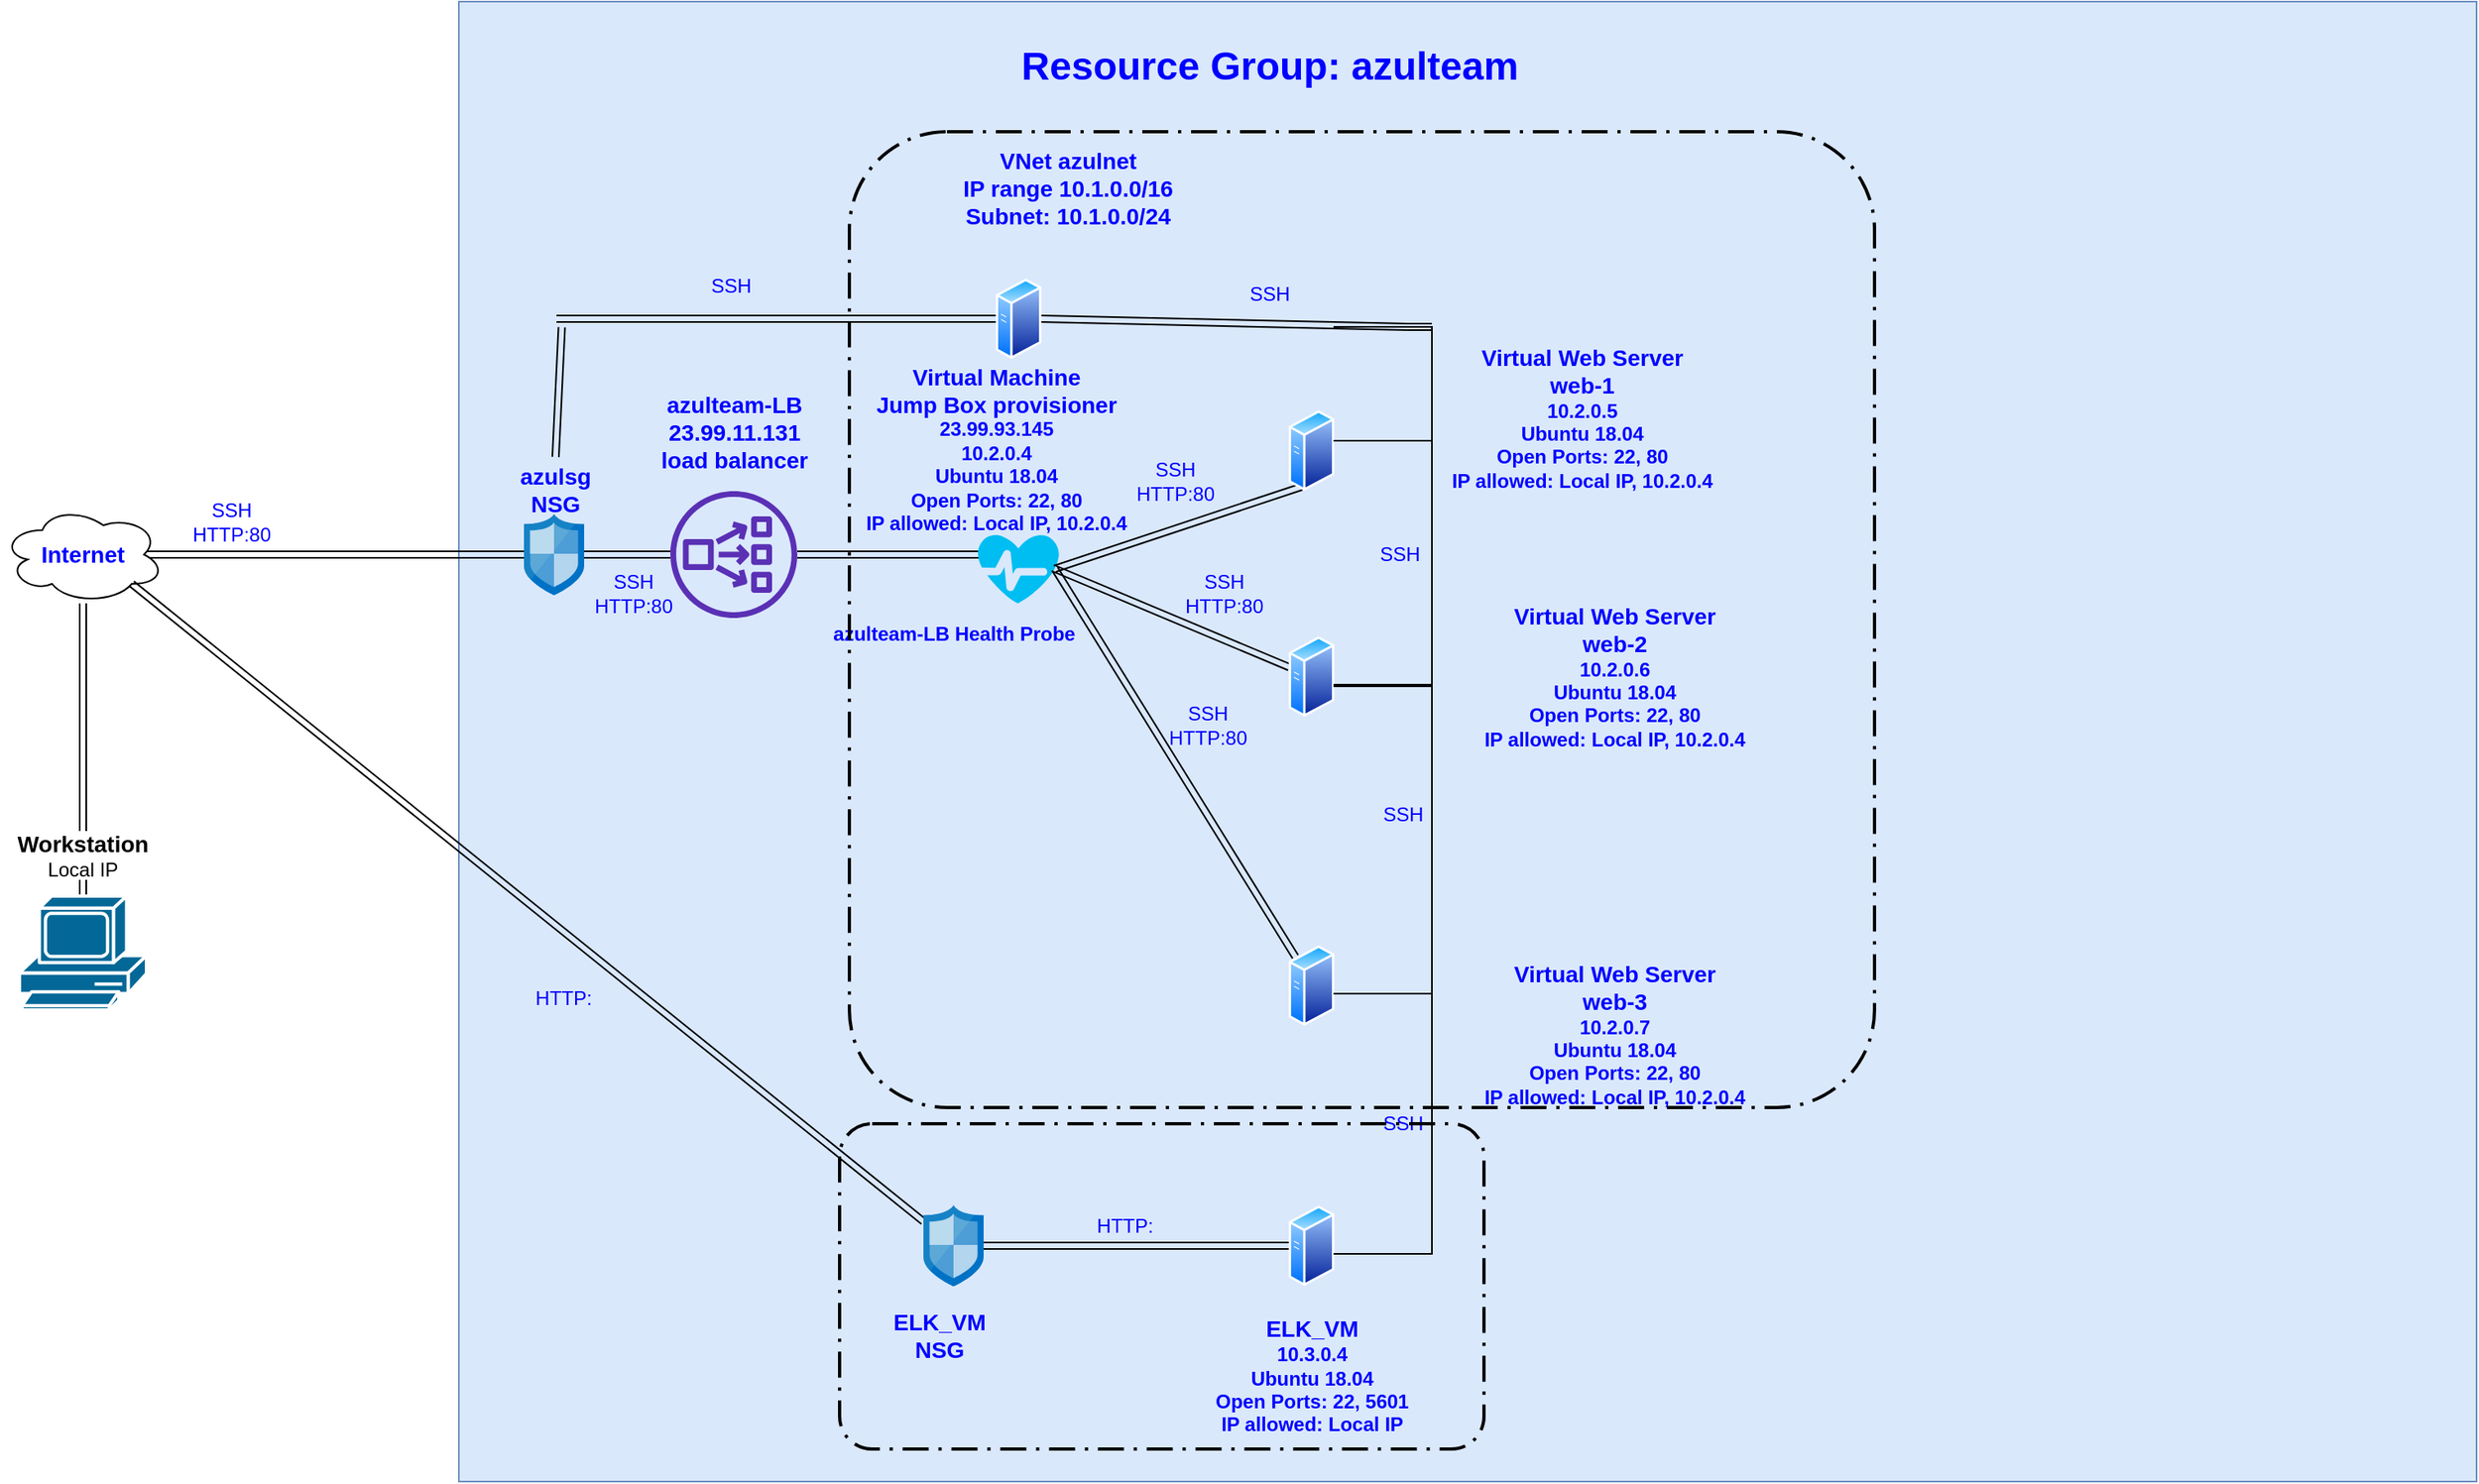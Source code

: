 <mxfile version="13.7.5" type="device"><diagram id="yxUjWMswJass4jMwH2Ex" name="Page-1"><mxGraphModel dx="2414" dy="808" grid="1" gridSize="10" guides="1" tooltips="1" connect="1" arrows="1" fold="1" page="1" pageScale="1" pageWidth="850" pageHeight="1100" math="0" shadow="0"><root><mxCell id="0"/><mxCell id="1" parent="0"/><mxCell id="p44CUsBcDGZFUr8DA2Db-8" value="" style="edgeStyle=orthogonalEdgeStyle;shape=link;rounded=0;orthogonalLoop=1;jettySize=auto;html=1;" edge="1" parent="1" source="p44CUsBcDGZFUr8DA2Db-4" target="p44CUsBcDGZFUr8DA2Db-7"><mxGeometry relative="1" as="geometry"/></mxCell><mxCell id="p44CUsBcDGZFUr8DA2Db-4" value="" style="shape=mxgraph.cisco.computers_and_peripherals.pc;html=1;pointerEvents=1;dashed=0;fillColor=#036897;strokeColor=#ffffff;strokeWidth=2;verticalLabelPosition=bottom;verticalAlign=top;align=center;outlineConnect=0;" vertex="1" parent="1"><mxGeometry x="-720" y="960" width="78" height="70" as="geometry"/></mxCell><mxCell id="p44CUsBcDGZFUr8DA2Db-9" style="edgeStyle=orthogonalEdgeStyle;shape=link;rounded=0;orthogonalLoop=1;jettySize=auto;html=1;" edge="1" parent="1" source="p44CUsBcDGZFUr8DA2Db-7"><mxGeometry relative="1" as="geometry"><mxPoint x="-681" y="780" as="targetPoint"/></mxGeometry></mxCell><mxCell id="p44CUsBcDGZFUr8DA2Db-7" value="&lt;div&gt;&lt;font size=&quot;1&quot;&gt;&lt;b style=&quot;font-size: 14px&quot;&gt;Workstation&lt;/b&gt;&lt;/font&gt;&lt;/div&gt;&lt;div&gt;Local IP&lt;br&gt;&lt;/div&gt;" style="text;html=1;strokeColor=none;fillColor=none;align=center;verticalAlign=middle;whiteSpace=wrap;rounded=0;" vertex="1" parent="1"><mxGeometry x="-706" y="920" width="50" height="30" as="geometry"/></mxCell><mxCell id="p44CUsBcDGZFUr8DA2Db-18" style="edgeStyle=none;shape=link;rounded=0;orthogonalLoop=1;jettySize=auto;html=1;exitX=0.875;exitY=0.5;exitDx=0;exitDy=0;exitPerimeter=0;" edge="1" parent="1" source="p44CUsBcDGZFUr8DA2Db-10" target="p44CUsBcDGZFUr8DA2Db-15"><mxGeometry relative="1" as="geometry"><mxPoint x="-460" y="755" as="targetPoint"/></mxGeometry></mxCell><mxCell id="p44CUsBcDGZFUr8DA2Db-10" value="&lt;font style=&quot;font-size: 14px&quot; color=&quot;#0000FF&quot;&gt;&lt;b&gt;Internet&lt;/b&gt;&lt;/font&gt;" style="ellipse;shape=cloud;whiteSpace=wrap;html=1;align=center;" vertex="1" parent="1"><mxGeometry x="-731" y="720" width="100" height="60" as="geometry"/></mxCell><mxCell id="p44CUsBcDGZFUr8DA2Db-14" value="" style="whiteSpace=wrap;html=1;fillColor=#dae8fc;strokeColor=#6c8ebf;" vertex="1" parent="1"><mxGeometry x="-450" y="410" width="1240" height="910" as="geometry"/></mxCell><mxCell id="p44CUsBcDGZFUr8DA2Db-24" style="edgeStyle=none;shape=link;rounded=0;orthogonalLoop=1;jettySize=auto;html=1;" edge="1" parent="1" source="p44CUsBcDGZFUr8DA2Db-15"><mxGeometry relative="1" as="geometry"><mxPoint x="-480" y="750" as="targetPoint"/></mxGeometry></mxCell><mxCell id="p44CUsBcDGZFUr8DA2Db-15" value="" style="aspect=fixed;html=1;points=[];align=center;image;fontSize=12;image=img/lib/mscae/Network_Security_Groups_Classic.svg;" vertex="1" parent="1"><mxGeometry x="-410" y="725" width="37" height="50" as="geometry"/></mxCell><mxCell id="p44CUsBcDGZFUr8DA2Db-40" style="edgeStyle=none;shape=link;rounded=0;orthogonalLoop=1;jettySize=auto;html=1;entryX=0.051;entryY=0.22;entryDx=0;entryDy=0;entryPerimeter=0;fontColor=#0000FF;" edge="1" parent="1" source="p44CUsBcDGZFUr8DA2Db-16" target="p44CUsBcDGZFUr8DA2Db-14"><mxGeometry relative="1" as="geometry"/></mxCell><mxCell id="p44CUsBcDGZFUr8DA2Db-16" value="&lt;div&gt;&lt;font color=&quot;#0000FF&quot;&gt;&lt;b&gt;&lt;font style=&quot;font-size: 14px&quot;&gt;azulsg&lt;/font&gt;&lt;/b&gt;&lt;/font&gt;&lt;/div&gt;&lt;div&gt;&lt;font color=&quot;#0000FF&quot;&gt;&lt;b&gt;&lt;font style=&quot;font-size: 14px&quot;&gt;NSG&lt;br&gt;&lt;/font&gt;&lt;/b&gt;&lt;/font&gt;&lt;/div&gt;" style="text;html=1;resizable=0;autosize=1;align=center;verticalAlign=middle;points=[];fillColor=none;strokeColor=none;rounded=0;" vertex="1" parent="1"><mxGeometry x="-421.5" y="690" width="60" height="40" as="geometry"/></mxCell><mxCell id="p44CUsBcDGZFUr8DA2Db-27" value="Resource Group: azulteam" style="text;strokeColor=none;fillColor=none;html=1;fontSize=24;fontStyle=1;verticalAlign=middle;align=center;fontColor=#0000FF;" vertex="1" parent="1"><mxGeometry y="430" width="95" height="40" as="geometry"/></mxCell><mxCell id="p44CUsBcDGZFUr8DA2Db-31" style="edgeStyle=none;shape=link;rounded=0;orthogonalLoop=1;jettySize=auto;html=1;fontColor=#0000FF;" edge="1" parent="1" source="p44CUsBcDGZFUr8DA2Db-29" target="p44CUsBcDGZFUr8DA2Db-15"><mxGeometry relative="1" as="geometry"/></mxCell><mxCell id="p44CUsBcDGZFUr8DA2Db-50" style="edgeStyle=none;shape=link;rounded=0;orthogonalLoop=1;jettySize=auto;html=1;entryX=0.22;entryY=0.294;entryDx=0;entryDy=0;entryPerimeter=0;fontColor=#0000FF;" edge="1" parent="1" source="p44CUsBcDGZFUr8DA2Db-29" target="p44CUsBcDGZFUr8DA2Db-44"><mxGeometry relative="1" as="geometry"/></mxCell><mxCell id="p44CUsBcDGZFUr8DA2Db-29" value="" style="outlineConnect=0;fontColor=#232F3E;gradientColor=none;fillColor=#5A30B5;strokeColor=none;dashed=0;verticalLabelPosition=bottom;verticalAlign=top;align=center;html=1;fontSize=12;fontStyle=0;aspect=fixed;pointerEvents=1;shape=mxgraph.aws4.network_load_balancer;" vertex="1" parent="1"><mxGeometry x="-320" y="711" width="78" height="78" as="geometry"/></mxCell><mxCell id="p44CUsBcDGZFUr8DA2Db-32" value="&lt;div&gt;&lt;font color=&quot;#0000FF&quot;&gt;&lt;b&gt;&lt;font style=&quot;font-size: 14px&quot;&gt;azulteam-LB&lt;/font&gt;&lt;/b&gt;&lt;/font&gt;&lt;/div&gt;&lt;div&gt;&lt;font color=&quot;#0000FF&quot;&gt;&lt;b&gt;&lt;font style=&quot;font-size: 14px&quot;&gt;23.99.11.131&lt;br&gt;&lt;/font&gt;&lt;/b&gt;&lt;/font&gt;&lt;/div&gt;&lt;div&gt;&lt;font color=&quot;#0000FF&quot;&gt;&lt;b&gt;&lt;font style=&quot;font-size: 14px&quot;&gt;load balancer&lt;/font&gt;&lt;/b&gt;&lt;/font&gt;&lt;/div&gt;" style="text;html=1;resizable=0;autosize=1;align=center;verticalAlign=middle;points=[];fillColor=none;strokeColor=none;rounded=0;" vertex="1" parent="1"><mxGeometry x="-336" y="650" width="110" height="50" as="geometry"/></mxCell><mxCell id="p44CUsBcDGZFUr8DA2Db-35" value="&lt;div&gt;SSH&lt;br&gt;&lt;/div&gt;&lt;div&gt;HTTP:80&lt;br&gt;&lt;/div&gt;" style="text;html=1;align=center;verticalAlign=middle;resizable=0;points=[];autosize=1;fontColor=#0000FF;" vertex="1" parent="1"><mxGeometry x="-620" y="715" width="60" height="30" as="geometry"/></mxCell><mxCell id="p44CUsBcDGZFUr8DA2Db-36" value="&lt;div&gt;SSH&lt;br&gt;&lt;/div&gt;&lt;div&gt;HTTP:80&lt;br&gt;&lt;/div&gt;" style="text;html=1;align=center;verticalAlign=middle;resizable=0;points=[];autosize=1;fontColor=#0000FF;" vertex="1" parent="1"><mxGeometry x="-373" y="759" width="60" height="30" as="geometry"/></mxCell><mxCell id="p44CUsBcDGZFUr8DA2Db-42" style="edgeStyle=none;shape=link;rounded=0;orthogonalLoop=1;jettySize=auto;html=1;fontColor=#0000FF;" edge="1" parent="1" source="p44CUsBcDGZFUr8DA2Db-37"><mxGeometry relative="1" as="geometry"><mxPoint x="-390" y="605" as="targetPoint"/></mxGeometry></mxCell><mxCell id="p44CUsBcDGZFUr8DA2Db-37" value="" style="aspect=fixed;perimeter=ellipsePerimeter;html=1;align=center;shadow=0;dashed=0;spacingTop=3;image;image=img/lib/active_directory/generic_server.svg;fontColor=#0000FF;" vertex="1" parent="1"><mxGeometry x="-120" y="580" width="28.0" height="50" as="geometry"/></mxCell><mxCell id="p44CUsBcDGZFUr8DA2Db-39" value="&lt;div&gt;&lt;font color=&quot;#0000FF&quot;&gt;&lt;b&gt;&lt;font style=&quot;font-size: 14px&quot;&gt;Virtual Machine&lt;/font&gt;&lt;/b&gt;&lt;/font&gt;&lt;/div&gt;&lt;div&gt;&lt;font color=&quot;#0000FF&quot;&gt;&lt;b&gt;&lt;font style=&quot;font-size: 14px&quot;&gt;Jump Box provisioner&lt;br&gt;&lt;/font&gt;&lt;/b&gt;&lt;/font&gt;&lt;/div&gt;&lt;div&gt;&lt;font style=&quot;font-size: 12px&quot; color=&quot;#0000FF&quot;&gt;&lt;b&gt;&lt;font style=&quot;font-size: 12px&quot;&gt;23.99.93.145&lt;/font&gt;&lt;/b&gt;&lt;/font&gt;&lt;/div&gt;&lt;div&gt;&lt;font style=&quot;font-size: 12px&quot; color=&quot;#0000FF&quot;&gt;&lt;b&gt;&lt;font style=&quot;font-size: 12px&quot;&gt;10.2.0.4&lt;/font&gt;&lt;/b&gt;&lt;/font&gt;&lt;/div&gt;&lt;div&gt;&lt;font style=&quot;font-size: 12px&quot; color=&quot;#0000FF&quot;&gt;&lt;b&gt;&lt;font style=&quot;font-size: 12px&quot;&gt;Ubuntu 18.04&lt;br&gt;&lt;/font&gt;&lt;/b&gt;&lt;/font&gt;&lt;/div&gt;&lt;div&gt;&lt;font style=&quot;font-size: 12px&quot; color=&quot;#0000FF&quot;&gt;&lt;b&gt;&lt;font style=&quot;font-size: 12px&quot;&gt;Open Ports: 22, 80&lt;br&gt;&lt;/font&gt;&lt;/b&gt;&lt;/font&gt;&lt;/div&gt;&lt;div&gt;&lt;font style=&quot;font-size: 12px&quot; color=&quot;#0000FF&quot;&gt;&lt;b&gt;&lt;font style=&quot;font-size: 12px&quot;&gt;IP allowed: Local IP, 10.2.0.4&lt;br&gt;&lt;/font&gt;&lt;/b&gt;&lt;/font&gt;&lt;/div&gt;" style="text;html=1;resizable=0;autosize=1;align=center;verticalAlign=middle;points=[];fillColor=none;strokeColor=none;rounded=0;" vertex="1" parent="1"><mxGeometry x="-210" y="630" width="180" height="110" as="geometry"/></mxCell><mxCell id="p44CUsBcDGZFUr8DA2Db-43" value="&lt;div&gt;SSH&lt;br&gt;&lt;/div&gt;" style="text;html=1;align=center;verticalAlign=middle;resizable=0;points=[];autosize=1;fontColor=#0000FF;" vertex="1" parent="1"><mxGeometry x="-303" y="575" width="40" height="20" as="geometry"/></mxCell><mxCell id="p44CUsBcDGZFUr8DA2Db-44" value="" style="verticalLabelPosition=bottom;html=1;verticalAlign=top;align=center;strokeColor=none;fillColor=#00BEF2;shape=mxgraph.azure.health_monitoring;fontColor=#0000FF;" vertex="1" parent="1"><mxGeometry x="-131" y="737.5" width="50" height="42.5" as="geometry"/></mxCell><mxCell id="p44CUsBcDGZFUr8DA2Db-51" value="&lt;div&gt;&lt;font style=&quot;font-size: 12px&quot; color=&quot;#0000FF&quot;&gt;&lt;b&gt;&lt;font style=&quot;font-size: 12px&quot;&gt;azulteam-LB&lt;/font&gt; Health Probe&lt;font style=&quot;font-size: 12px&quot;&gt;&lt;br&gt;&lt;/font&gt;&lt;/b&gt;&lt;/font&gt;&lt;/div&gt;" style="text;html=1;resizable=0;autosize=1;align=center;verticalAlign=middle;points=[];fillColor=none;strokeColor=none;rounded=0;" vertex="1" parent="1"><mxGeometry x="-226" y="789" width="160" height="20" as="geometry"/></mxCell><mxCell id="p44CUsBcDGZFUr8DA2Db-63" style="edgeStyle=none;shape=link;rounded=0;orthogonalLoop=1;jettySize=auto;html=1;exitX=0.25;exitY=1;exitDx=0;exitDy=0;entryX=0.945;entryY=0.5;entryDx=0;entryDy=0;entryPerimeter=0;fontColor=#0000FF;" edge="1" parent="1" source="p44CUsBcDGZFUr8DA2Db-52" target="p44CUsBcDGZFUr8DA2Db-44"><mxGeometry relative="1" as="geometry"/></mxCell><mxCell id="p44CUsBcDGZFUr8DA2Db-52" value="" style="aspect=fixed;perimeter=ellipsePerimeter;html=1;align=center;shadow=0;dashed=0;spacingTop=3;image;image=img/lib/active_directory/generic_server.svg;fontColor=#0000FF;" vertex="1" parent="1"><mxGeometry x="60" y="661" width="28.0" height="50" as="geometry"/></mxCell><mxCell id="p44CUsBcDGZFUr8DA2Db-60" style="edgeStyle=none;shape=link;rounded=0;orthogonalLoop=1;jettySize=auto;html=1;entryX=0.945;entryY=0.5;entryDx=0;entryDy=0;entryPerimeter=0;fontColor=#0000FF;" edge="1" parent="1" source="p44CUsBcDGZFUr8DA2Db-53" target="p44CUsBcDGZFUr8DA2Db-44"><mxGeometry relative="1" as="geometry"/></mxCell><mxCell id="p44CUsBcDGZFUr8DA2Db-53" value="" style="aspect=fixed;perimeter=ellipsePerimeter;html=1;align=center;shadow=0;dashed=0;spacingTop=3;image;image=img/lib/active_directory/generic_server.svg;fontColor=#0000FF;" vertex="1" parent="1"><mxGeometry x="60" y="800" width="28.0" height="50" as="geometry"/></mxCell><mxCell id="p44CUsBcDGZFUr8DA2Db-70" style="edgeStyle=none;shape=link;rounded=0;orthogonalLoop=1;jettySize=auto;html=1;exitX=0;exitY=0;exitDx=0;exitDy=0;entryX=0.945;entryY=0.5;entryDx=0;entryDy=0;entryPerimeter=0;fontColor=#0000FF;" edge="1" parent="1" source="p44CUsBcDGZFUr8DA2Db-54" target="p44CUsBcDGZFUr8DA2Db-44"><mxGeometry relative="1" as="geometry"/></mxCell><mxCell id="p44CUsBcDGZFUr8DA2Db-54" value="" style="aspect=fixed;perimeter=ellipsePerimeter;html=1;align=center;shadow=0;dashed=0;spacingTop=3;image;image=img/lib/active_directory/generic_server.svg;fontColor=#0000FF;" vertex="1" parent="1"><mxGeometry x="60" y="990" width="28.0" height="50" as="geometry"/></mxCell><mxCell id="p44CUsBcDGZFUr8DA2Db-66" value="&lt;div&gt;&lt;font color=&quot;#0000FF&quot;&gt;&lt;b&gt;&lt;font style=&quot;font-size: 14px&quot;&gt;Virtual Web Server&lt;br&gt;&lt;/font&gt;&lt;/b&gt;&lt;/font&gt;&lt;/div&gt;&lt;div&gt;&lt;font color=&quot;#0000FF&quot;&gt;&lt;b&gt;&lt;font style=&quot;font-size: 14px&quot;&gt;web-1&lt;br&gt;&lt;/font&gt;&lt;/b&gt;&lt;/font&gt;&lt;/div&gt;&lt;div&gt;&lt;font style=&quot;font-size: 12px&quot; color=&quot;#0000FF&quot;&gt;&lt;b&gt;&lt;font style=&quot;font-size: 12px&quot;&gt;10.2.0.5&lt;/font&gt;&lt;/b&gt;&lt;/font&gt;&lt;/div&gt;&lt;div&gt;&lt;font style=&quot;font-size: 12px&quot; color=&quot;#0000FF&quot;&gt;&lt;b&gt;&lt;font style=&quot;font-size: 12px&quot;&gt;Ubuntu 18.04&lt;br&gt;&lt;/font&gt;&lt;/b&gt;&lt;/font&gt;&lt;/div&gt;&lt;div&gt;&lt;font style=&quot;font-size: 12px&quot; color=&quot;#0000FF&quot;&gt;&lt;b&gt;&lt;font style=&quot;font-size: 12px&quot;&gt;Open Ports: 22, 80&lt;br&gt;&lt;/font&gt;&lt;/b&gt;&lt;/font&gt;&lt;/div&gt;&lt;div&gt;&lt;font style=&quot;font-size: 12px&quot; color=&quot;#0000FF&quot;&gt;&lt;b&gt;&lt;font style=&quot;font-size: 12px&quot;&gt;IP allowed: Local IP, 10.2.0.4&lt;br&gt;&lt;/font&gt;&lt;/b&gt;&lt;/font&gt;&lt;/div&gt;" style="text;html=1;resizable=0;autosize=1;align=center;verticalAlign=middle;points=[];fillColor=none;strokeColor=none;rounded=0;" vertex="1" parent="1"><mxGeometry x="150" y="621" width="180" height="90" as="geometry"/></mxCell><mxCell id="p44CUsBcDGZFUr8DA2Db-67" value="&lt;div&gt;&lt;font color=&quot;#0000FF&quot;&gt;&lt;b&gt;&lt;font style=&quot;font-size: 14px&quot;&gt;Virtual Web Server&lt;br&gt;&lt;/font&gt;&lt;/b&gt;&lt;/font&gt;&lt;/div&gt;&lt;div&gt;&lt;font color=&quot;#0000FF&quot;&gt;&lt;b&gt;&lt;font style=&quot;font-size: 14px&quot;&gt;web-2&lt;br&gt;&lt;/font&gt;&lt;/b&gt;&lt;/font&gt;&lt;/div&gt;&lt;div&gt;&lt;font style=&quot;font-size: 12px&quot; color=&quot;#0000FF&quot;&gt;&lt;b&gt;&lt;font style=&quot;font-size: 12px&quot;&gt;10.2.0.6&lt;/font&gt;&lt;/b&gt;&lt;/font&gt;&lt;/div&gt;&lt;div&gt;&lt;font style=&quot;font-size: 12px&quot; color=&quot;#0000FF&quot;&gt;&lt;b&gt;&lt;font style=&quot;font-size: 12px&quot;&gt;Ubuntu 18.04&lt;br&gt;&lt;/font&gt;&lt;/b&gt;&lt;/font&gt;&lt;/div&gt;&lt;div&gt;&lt;font style=&quot;font-size: 12px&quot; color=&quot;#0000FF&quot;&gt;&lt;b&gt;&lt;font style=&quot;font-size: 12px&quot;&gt;Open Ports: 22, 80&lt;br&gt;&lt;/font&gt;&lt;/b&gt;&lt;/font&gt;&lt;/div&gt;&lt;div&gt;&lt;font style=&quot;font-size: 12px&quot; color=&quot;#0000FF&quot;&gt;&lt;b&gt;&lt;font style=&quot;font-size: 12px&quot;&gt;IP allowed: Local IP, 10.2.0.4&lt;br&gt;&lt;/font&gt;&lt;/b&gt;&lt;/font&gt;&lt;/div&gt;" style="text;html=1;resizable=0;autosize=1;align=center;verticalAlign=middle;points=[];fillColor=none;strokeColor=none;rounded=0;" vertex="1" parent="1"><mxGeometry x="170" y="780" width="180" height="90" as="geometry"/></mxCell><mxCell id="p44CUsBcDGZFUr8DA2Db-68" value="&lt;div&gt;&lt;font color=&quot;#0000FF&quot;&gt;&lt;b&gt;&lt;font style=&quot;font-size: 14px&quot;&gt;Virtual Web Server&lt;br&gt;&lt;/font&gt;&lt;/b&gt;&lt;/font&gt;&lt;/div&gt;&lt;div&gt;&lt;font color=&quot;#0000FF&quot;&gt;&lt;b&gt;&lt;font style=&quot;font-size: 14px&quot;&gt;web-3&lt;br&gt;&lt;/font&gt;&lt;/b&gt;&lt;/font&gt;&lt;/div&gt;&lt;div&gt;&lt;font style=&quot;font-size: 12px&quot; color=&quot;#0000FF&quot;&gt;&lt;b&gt;&lt;font style=&quot;font-size: 12px&quot;&gt;10.2.0.7&lt;/font&gt;&lt;/b&gt;&lt;/font&gt;&lt;/div&gt;&lt;div&gt;&lt;font style=&quot;font-size: 12px&quot; color=&quot;#0000FF&quot;&gt;&lt;b&gt;&lt;font style=&quot;font-size: 12px&quot;&gt;Ubuntu 18.04&lt;br&gt;&lt;/font&gt;&lt;/b&gt;&lt;/font&gt;&lt;/div&gt;&lt;div&gt;&lt;font style=&quot;font-size: 12px&quot; color=&quot;#0000FF&quot;&gt;&lt;b&gt;&lt;font style=&quot;font-size: 12px&quot;&gt;Open Ports: 22, 80&lt;br&gt;&lt;/font&gt;&lt;/b&gt;&lt;/font&gt;&lt;/div&gt;&lt;div&gt;&lt;font style=&quot;font-size: 12px&quot; color=&quot;#0000FF&quot;&gt;&lt;b&gt;&lt;font style=&quot;font-size: 12px&quot;&gt;IP allowed: Local IP, 10.2.0.4&lt;br&gt;&lt;/font&gt;&lt;/b&gt;&lt;/font&gt;&lt;/div&gt;" style="text;html=1;resizable=0;autosize=1;align=center;verticalAlign=middle;points=[];fillColor=none;strokeColor=none;rounded=0;" vertex="1" parent="1"><mxGeometry x="170" y="1000" width="180" height="90" as="geometry"/></mxCell><mxCell id="p44CUsBcDGZFUr8DA2Db-71" value="&lt;div&gt;SSH&lt;br&gt;&lt;/div&gt;&lt;div&gt;HTTP:80&lt;br&gt;&lt;/div&gt;" style="text;html=1;align=center;verticalAlign=middle;resizable=0;points=[];autosize=1;fontColor=#0000FF;" vertex="1" parent="1"><mxGeometry x="-20" y="840" width="60" height="30" as="geometry"/></mxCell><mxCell id="p44CUsBcDGZFUr8DA2Db-72" value="&lt;div&gt;SSH&lt;br&gt;&lt;/div&gt;&lt;div&gt;HTTP:80&lt;br&gt;&lt;/div&gt;" style="text;html=1;align=center;verticalAlign=middle;resizable=0;points=[];autosize=1;fontColor=#0000FF;" vertex="1" parent="1"><mxGeometry x="-10" y="759" width="60" height="30" as="geometry"/></mxCell><mxCell id="p44CUsBcDGZFUr8DA2Db-73" value="&lt;div&gt;SSH&lt;br&gt;&lt;/div&gt;&lt;div&gt;HTTP:80&lt;br&gt;&lt;/div&gt;" style="text;html=1;align=center;verticalAlign=middle;resizable=0;points=[];autosize=1;fontColor=#0000FF;" vertex="1" parent="1"><mxGeometry x="-40" y="690" width="60" height="30" as="geometry"/></mxCell><mxCell id="p44CUsBcDGZFUr8DA2Db-74" value="" style="shape=partialRectangle;whiteSpace=wrap;html=1;bottom=1;right=1;left=1;top=0;fillColor=none;routingCenterX=-0.5;fontColor=#0000FF;direction=north;" vertex="1" parent="1"><mxGeometry x="88" y="830" width="60" height="190" as="geometry"/></mxCell><mxCell id="p44CUsBcDGZFUr8DA2Db-75" value="" style="shape=partialRectangle;whiteSpace=wrap;html=1;bottom=1;right=1;left=1;top=0;fillColor=none;routingCenterX=-0.5;fontColor=#0000FF;direction=north;" vertex="1" parent="1"><mxGeometry x="88" y="680" width="60" height="151" as="geometry"/></mxCell><mxCell id="p44CUsBcDGZFUr8DA2Db-78" style="edgeStyle=none;shape=link;rounded=0;orthogonalLoop=1;jettySize=auto;html=1;exitX=1;exitY=0.75;exitDx=0;exitDy=0;entryX=1;entryY=0.5;entryDx=0;entryDy=0;fontColor=#0000FF;" edge="1" parent="1" source="p44CUsBcDGZFUr8DA2Db-76" target="p44CUsBcDGZFUr8DA2Db-37"><mxGeometry relative="1" as="geometry"/></mxCell><mxCell id="p44CUsBcDGZFUr8DA2Db-76" value="" style="shape=partialRectangle;whiteSpace=wrap;html=1;bottom=1;right=1;left=1;top=0;fillColor=none;routingCenterX=-0.5;fontColor=#0000FF;direction=north;" vertex="1" parent="1"><mxGeometry x="88" y="610" width="60" height="70" as="geometry"/></mxCell><mxCell id="p44CUsBcDGZFUr8DA2Db-80" style="edgeStyle=none;shape=link;rounded=0;orthogonalLoop=1;jettySize=auto;html=1;exitX=1;exitY=0.75;exitDx=0;exitDy=0;entryX=1;entryY=1;entryDx=0;entryDy=0;fontColor=#0000FF;" edge="1" parent="1" source="p44CUsBcDGZFUr8DA2Db-76" target="p44CUsBcDGZFUr8DA2Db-76"><mxGeometry relative="1" as="geometry"/></mxCell><mxCell id="p44CUsBcDGZFUr8DA2Db-81" value="&lt;div&gt;SSH&lt;br&gt;&lt;/div&gt;" style="text;html=1;align=center;verticalAlign=middle;resizable=0;points=[];autosize=1;fontColor=#0000FF;" vertex="1" parent="1"><mxGeometry x="27.5" y="580" width="40" height="20" as="geometry"/></mxCell><mxCell id="p44CUsBcDGZFUr8DA2Db-89" style="edgeStyle=none;shape=link;rounded=0;orthogonalLoop=1;jettySize=auto;html=1;entryX=0.8;entryY=0.8;entryDx=0;entryDy=0;entryPerimeter=0;fontColor=#0000FF;" edge="1" parent="1" source="p44CUsBcDGZFUr8DA2Db-82" target="p44CUsBcDGZFUr8DA2Db-10"><mxGeometry relative="1" as="geometry"/></mxCell><mxCell id="p44CUsBcDGZFUr8DA2Db-83" value="&lt;div&gt;&lt;font color=&quot;#0000FF&quot;&gt;&lt;b&gt;&lt;font style=&quot;font-size: 14px&quot;&gt;ELK_VM&lt;/font&gt;&lt;/b&gt;&lt;/font&gt;&lt;/div&gt;&lt;div&gt;&lt;font color=&quot;#0000FF&quot;&gt;&lt;b&gt;&lt;font style=&quot;font-size: 14px&quot;&gt;NSG&lt;br&gt;&lt;/font&gt;&lt;/b&gt;&lt;/font&gt;&lt;/div&gt;" style="text;html=1;resizable=0;autosize=1;align=center;verticalAlign=middle;points=[];fillColor=none;strokeColor=none;rounded=0;" vertex="1" parent="1"><mxGeometry x="-190" y="1210" width="70" height="40" as="geometry"/></mxCell><mxCell id="p44CUsBcDGZFUr8DA2Db-84" value="" style="aspect=fixed;perimeter=ellipsePerimeter;html=1;align=center;shadow=0;dashed=0;spacingTop=3;image;image=img/lib/active_directory/generic_server.svg;fontColor=#0000FF;" vertex="1" parent="1"><mxGeometry x="60" y="1150" width="28.0" height="50" as="geometry"/></mxCell><mxCell id="p44CUsBcDGZFUr8DA2Db-85" value="" style="shape=partialRectangle;whiteSpace=wrap;html=1;bottom=1;right=1;left=1;top=0;fillColor=none;routingCenterX=-0.5;fontColor=#0000FF;direction=north;" vertex="1" parent="1"><mxGeometry x="88" y="1020" width="60" height="160" as="geometry"/></mxCell><mxCell id="p44CUsBcDGZFUr8DA2Db-91" value="&lt;div&gt;&lt;br&gt;&lt;/div&gt;&lt;div&gt;HTTP:&lt;br&gt;&lt;/div&gt;" style="text;html=1;align=center;verticalAlign=middle;resizable=0;points=[];autosize=1;fontColor=#0000FF;" vertex="1" parent="1"><mxGeometry x="-66" y="1140" width="50" height="30" as="geometry"/></mxCell><mxCell id="p44CUsBcDGZFUr8DA2Db-92" value="&lt;div&gt;&lt;br&gt;&lt;/div&gt;&lt;div&gt;HTTP:&lt;br&gt;&lt;/div&gt;" style="text;html=1;align=center;verticalAlign=middle;resizable=0;points=[];autosize=1;fontColor=#0000FF;" vertex="1" parent="1"><mxGeometry x="-411.5" y="1000" width="50" height="30" as="geometry"/></mxCell><mxCell id="p44CUsBcDGZFUr8DA2Db-93" value="&lt;div&gt;SSH&lt;br&gt;&lt;/div&gt;" style="text;html=1;align=center;verticalAlign=middle;resizable=0;points=[];autosize=1;fontColor=#0000FF;" vertex="1" parent="1"><mxGeometry x="108" y="740" width="40" height="20" as="geometry"/></mxCell><mxCell id="p44CUsBcDGZFUr8DA2Db-95" value="&lt;div&gt;SSH&lt;br&gt;&lt;/div&gt;" style="text;html=1;align=center;verticalAlign=middle;resizable=0;points=[];autosize=1;fontColor=#0000FF;" vertex="1" parent="1"><mxGeometry x="110" y="900" width="40" height="20" as="geometry"/></mxCell><mxCell id="p44CUsBcDGZFUr8DA2Db-96" value="&lt;div&gt;SSH&lt;br&gt;&lt;/div&gt;" style="text;html=1;align=center;verticalAlign=middle;resizable=0;points=[];autosize=1;fontColor=#0000FF;" vertex="1" parent="1"><mxGeometry x="110" y="1090" width="40" height="20" as="geometry"/></mxCell><mxCell id="p44CUsBcDGZFUr8DA2Db-97" value="&lt;div&gt;&lt;font color=&quot;#0000FF&quot;&gt;&lt;b&gt;&lt;font style=&quot;font-size: 14px&quot;&gt;ELK_VM&lt;br&gt;&lt;/font&gt;&lt;/b&gt;&lt;/font&gt;&lt;/div&gt;&lt;div&gt;&lt;font style=&quot;font-size: 12px&quot; color=&quot;#0000FF&quot;&gt;&lt;b&gt;&lt;font style=&quot;font-size: 12px&quot;&gt;10.3.0.4&lt;/font&gt;&lt;/b&gt;&lt;/font&gt;&lt;/div&gt;&lt;div&gt;&lt;font style=&quot;font-size: 12px&quot; color=&quot;#0000FF&quot;&gt;&lt;b&gt;&lt;font style=&quot;font-size: 12px&quot;&gt;Ubuntu 18.04&lt;br&gt;&lt;/font&gt;&lt;/b&gt;&lt;/font&gt;&lt;/div&gt;&lt;div&gt;&lt;font style=&quot;font-size: 12px&quot; color=&quot;#0000FF&quot;&gt;&lt;b&gt;&lt;font style=&quot;font-size: 12px&quot;&gt;Open Ports: 22, 5601&lt;br&gt;&lt;/font&gt;&lt;/b&gt;&lt;/font&gt;&lt;/div&gt;&lt;div&gt;&lt;font style=&quot;font-size: 12px&quot; color=&quot;#0000FF&quot;&gt;&lt;b&gt;&lt;font style=&quot;font-size: 12px&quot;&gt;IP allowed: Local IP&lt;br&gt;&lt;/font&gt;&lt;/b&gt;&lt;/font&gt;&lt;/div&gt;" style="text;html=1;resizable=0;autosize=1;align=center;verticalAlign=middle;points=[];fillColor=none;strokeColor=none;rounded=0;" vertex="1" parent="1"><mxGeometry x="9" y="1215" width="130" height="80" as="geometry"/></mxCell><mxCell id="p44CUsBcDGZFUr8DA2Db-99" value="&lt;div&gt;&lt;font color=&quot;#0000FF&quot;&gt;&lt;b&gt;&lt;font style=&quot;font-size: 14px&quot;&gt;VNet azulnet&lt;/font&gt;&lt;/b&gt;&lt;/font&gt;&lt;/div&gt;&lt;div&gt;&lt;font color=&quot;#0000FF&quot;&gt;&lt;b&gt;&lt;font style=&quot;font-size: 14px&quot;&gt;IP range 10.1.0.0/16&lt;/font&gt;&lt;/b&gt;&lt;/font&gt;&lt;/div&gt;&lt;div&gt;&lt;font color=&quot;#0000FF&quot;&gt;&lt;b&gt;&lt;font style=&quot;font-size: 14px&quot;&gt;Subnet: 10.1.0.0/24&lt;br&gt;&lt;/font&gt;&lt;/b&gt;&lt;/font&gt;&lt;/div&gt;" style="text;html=1;resizable=0;autosize=1;align=center;verticalAlign=middle;points=[];fillColor=none;strokeColor=none;rounded=0;" vertex="1" parent="1"><mxGeometry x="-146" y="500" width="140" height="50" as="geometry"/></mxCell><mxCell id="p44CUsBcDGZFUr8DA2Db-82" value="" style="aspect=fixed;html=1;points=[];align=center;image;fontSize=12;image=img/lib/mscae/Network_Security_Groups_Classic.svg;" vertex="1" parent="1"><mxGeometry x="-164.5" y="1150" width="37" height="50" as="geometry"/></mxCell><mxCell id="p44CUsBcDGZFUr8DA2Db-100" style="edgeStyle=none;shape=link;rounded=0;orthogonalLoop=1;jettySize=auto;html=1;exitX=0;exitY=0.5;exitDx=0;exitDy=0;fontColor=#0000FF;" edge="1" parent="1" source="p44CUsBcDGZFUr8DA2Db-84" target="p44CUsBcDGZFUr8DA2Db-82"><mxGeometry relative="1" as="geometry"><mxPoint x="60" y="1175" as="sourcePoint"/><mxPoint x="-267" y="1175" as="targetPoint"/></mxGeometry></mxCell><mxCell id="p44CUsBcDGZFUr8DA2Db-101" value="" style="rounded=1;arcSize=10;dashed=1;strokeColor=#000000;fillColor=none;gradientColor=none;dashPattern=8 3 1 3;strokeWidth=2;fontColor=#0000FF;" vertex="1" parent="1"><mxGeometry x="-210" y="490" width="630" height="600" as="geometry"/></mxCell><mxCell id="p44CUsBcDGZFUr8DA2Db-104" value="" style="rounded=1;arcSize=10;dashed=1;strokeColor=#000000;fillColor=none;gradientColor=none;dashPattern=8 3 1 3;strokeWidth=2;fontColor=#0000FF;" vertex="1" parent="1"><mxGeometry x="-216" y="1100" width="396" height="200" as="geometry"/></mxCell></root></mxGraphModel></diagram></mxfile>